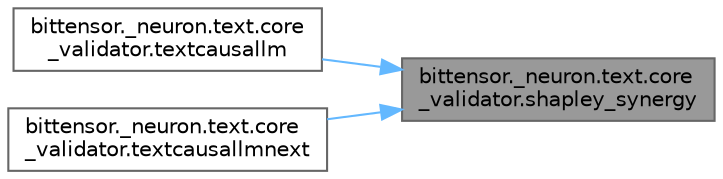 digraph "bittensor._neuron.text.core_validator.shapley_synergy"
{
 // LATEX_PDF_SIZE
  bgcolor="transparent";
  edge [fontname=Helvetica,fontsize=10,labelfontname=Helvetica,labelfontsize=10];
  node [fontname=Helvetica,fontsize=10,shape=box,height=0.2,width=0.4];
  rankdir="RL";
  Node1 [label="bittensor._neuron.text.core\l_validator.shapley_synergy",height=0.2,width=0.4,color="gray40", fillcolor="grey60", style="filled", fontcolor="black",tooltip=" "];
  Node1 -> Node2 [dir="back",color="steelblue1",style="solid"];
  Node2 [label="bittensor._neuron.text.core\l_validator.textcausallm",height=0.2,width=0.4,color="grey40", fillcolor="white", style="filled",URL="$namespacebittensor_1_1__neuron_1_1text_1_1core__validator.html#a156659d617f14885b3e5c58286bf0ef5",tooltip=" "];
  Node1 -> Node3 [dir="back",color="steelblue1",style="solid"];
  Node3 [label="bittensor._neuron.text.core\l_validator.textcausallmnext",height=0.2,width=0.4,color="grey40", fillcolor="white", style="filled",URL="$namespacebittensor_1_1__neuron_1_1text_1_1core__validator.html#ae13e132bc899ab97f56d1243dfdd9628",tooltip=" "];
}
